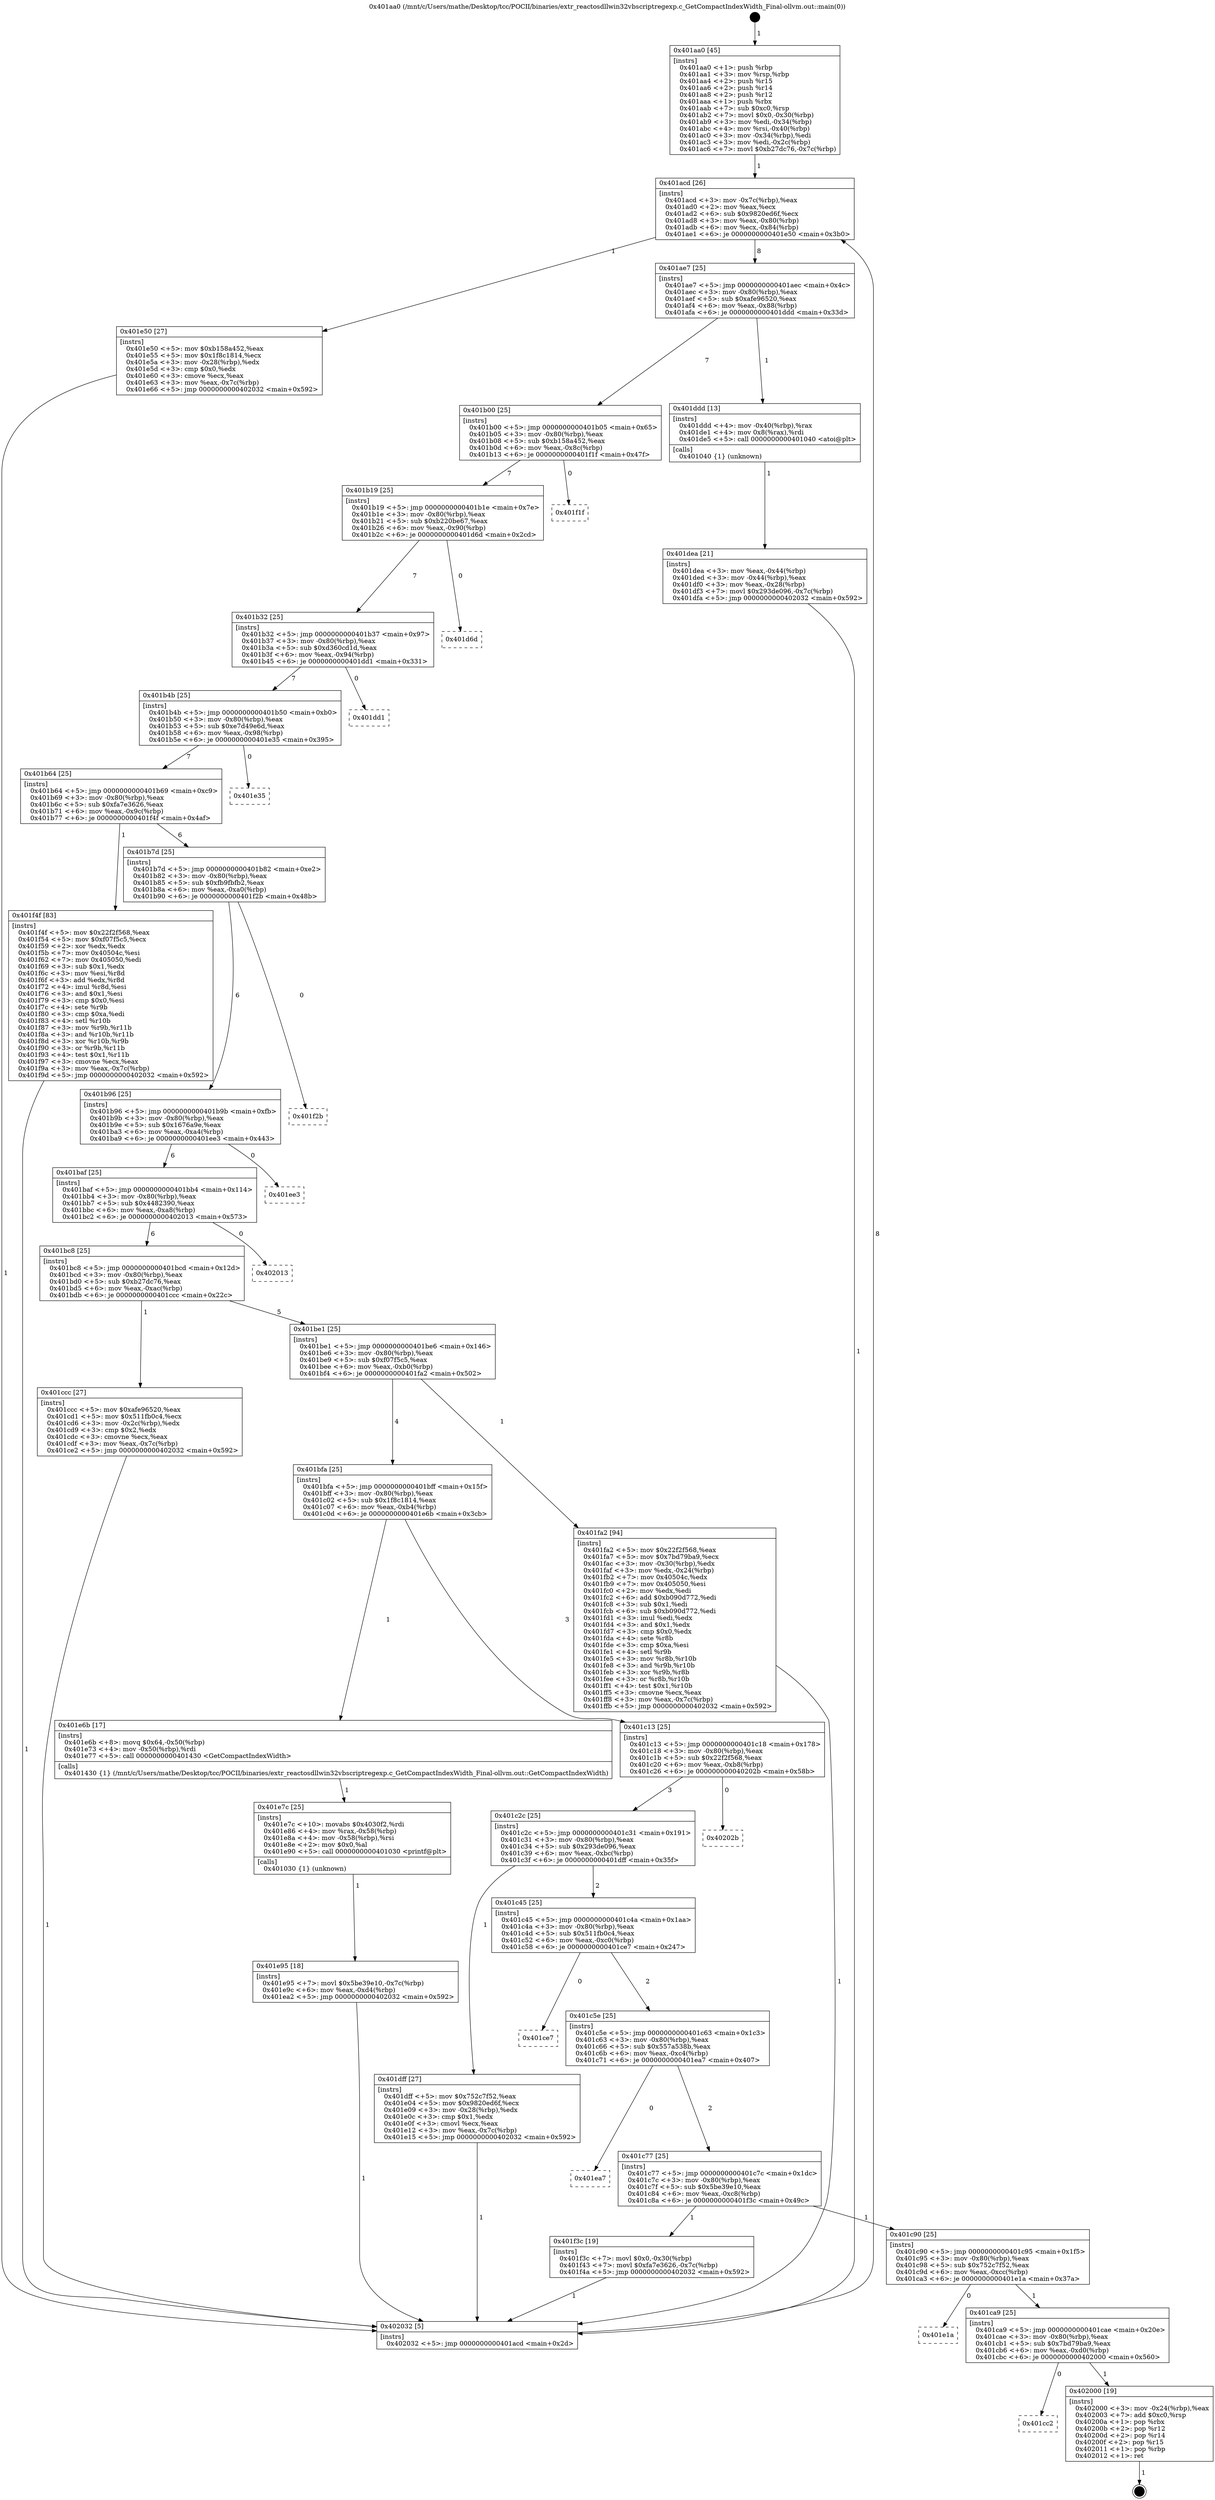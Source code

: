 digraph "0x401aa0" {
  label = "0x401aa0 (/mnt/c/Users/mathe/Desktop/tcc/POCII/binaries/extr_reactosdllwin32vbscriptregexp.c_GetCompactIndexWidth_Final-ollvm.out::main(0))"
  labelloc = "t"
  node[shape=record]

  Entry [label="",width=0.3,height=0.3,shape=circle,fillcolor=black,style=filled]
  "0x401acd" [label="{
     0x401acd [26]\l
     | [instrs]\l
     &nbsp;&nbsp;0x401acd \<+3\>: mov -0x7c(%rbp),%eax\l
     &nbsp;&nbsp;0x401ad0 \<+2\>: mov %eax,%ecx\l
     &nbsp;&nbsp;0x401ad2 \<+6\>: sub $0x9820ed6f,%ecx\l
     &nbsp;&nbsp;0x401ad8 \<+3\>: mov %eax,-0x80(%rbp)\l
     &nbsp;&nbsp;0x401adb \<+6\>: mov %ecx,-0x84(%rbp)\l
     &nbsp;&nbsp;0x401ae1 \<+6\>: je 0000000000401e50 \<main+0x3b0\>\l
  }"]
  "0x401e50" [label="{
     0x401e50 [27]\l
     | [instrs]\l
     &nbsp;&nbsp;0x401e50 \<+5\>: mov $0xb158a452,%eax\l
     &nbsp;&nbsp;0x401e55 \<+5\>: mov $0x1f8c1814,%ecx\l
     &nbsp;&nbsp;0x401e5a \<+3\>: mov -0x28(%rbp),%edx\l
     &nbsp;&nbsp;0x401e5d \<+3\>: cmp $0x0,%edx\l
     &nbsp;&nbsp;0x401e60 \<+3\>: cmove %ecx,%eax\l
     &nbsp;&nbsp;0x401e63 \<+3\>: mov %eax,-0x7c(%rbp)\l
     &nbsp;&nbsp;0x401e66 \<+5\>: jmp 0000000000402032 \<main+0x592\>\l
  }"]
  "0x401ae7" [label="{
     0x401ae7 [25]\l
     | [instrs]\l
     &nbsp;&nbsp;0x401ae7 \<+5\>: jmp 0000000000401aec \<main+0x4c\>\l
     &nbsp;&nbsp;0x401aec \<+3\>: mov -0x80(%rbp),%eax\l
     &nbsp;&nbsp;0x401aef \<+5\>: sub $0xafe96520,%eax\l
     &nbsp;&nbsp;0x401af4 \<+6\>: mov %eax,-0x88(%rbp)\l
     &nbsp;&nbsp;0x401afa \<+6\>: je 0000000000401ddd \<main+0x33d\>\l
  }"]
  Exit [label="",width=0.3,height=0.3,shape=circle,fillcolor=black,style=filled,peripheries=2]
  "0x401ddd" [label="{
     0x401ddd [13]\l
     | [instrs]\l
     &nbsp;&nbsp;0x401ddd \<+4\>: mov -0x40(%rbp),%rax\l
     &nbsp;&nbsp;0x401de1 \<+4\>: mov 0x8(%rax),%rdi\l
     &nbsp;&nbsp;0x401de5 \<+5\>: call 0000000000401040 \<atoi@plt\>\l
     | [calls]\l
     &nbsp;&nbsp;0x401040 \{1\} (unknown)\l
  }"]
  "0x401b00" [label="{
     0x401b00 [25]\l
     | [instrs]\l
     &nbsp;&nbsp;0x401b00 \<+5\>: jmp 0000000000401b05 \<main+0x65\>\l
     &nbsp;&nbsp;0x401b05 \<+3\>: mov -0x80(%rbp),%eax\l
     &nbsp;&nbsp;0x401b08 \<+5\>: sub $0xb158a452,%eax\l
     &nbsp;&nbsp;0x401b0d \<+6\>: mov %eax,-0x8c(%rbp)\l
     &nbsp;&nbsp;0x401b13 \<+6\>: je 0000000000401f1f \<main+0x47f\>\l
  }"]
  "0x401cc2" [label="{
     0x401cc2\l
  }", style=dashed]
  "0x401f1f" [label="{
     0x401f1f\l
  }", style=dashed]
  "0x401b19" [label="{
     0x401b19 [25]\l
     | [instrs]\l
     &nbsp;&nbsp;0x401b19 \<+5\>: jmp 0000000000401b1e \<main+0x7e\>\l
     &nbsp;&nbsp;0x401b1e \<+3\>: mov -0x80(%rbp),%eax\l
     &nbsp;&nbsp;0x401b21 \<+5\>: sub $0xb220be67,%eax\l
     &nbsp;&nbsp;0x401b26 \<+6\>: mov %eax,-0x90(%rbp)\l
     &nbsp;&nbsp;0x401b2c \<+6\>: je 0000000000401d6d \<main+0x2cd\>\l
  }"]
  "0x402000" [label="{
     0x402000 [19]\l
     | [instrs]\l
     &nbsp;&nbsp;0x402000 \<+3\>: mov -0x24(%rbp),%eax\l
     &nbsp;&nbsp;0x402003 \<+7\>: add $0xc0,%rsp\l
     &nbsp;&nbsp;0x40200a \<+1\>: pop %rbx\l
     &nbsp;&nbsp;0x40200b \<+2\>: pop %r12\l
     &nbsp;&nbsp;0x40200d \<+2\>: pop %r14\l
     &nbsp;&nbsp;0x40200f \<+2\>: pop %r15\l
     &nbsp;&nbsp;0x402011 \<+1\>: pop %rbp\l
     &nbsp;&nbsp;0x402012 \<+1\>: ret\l
  }"]
  "0x401d6d" [label="{
     0x401d6d\l
  }", style=dashed]
  "0x401b32" [label="{
     0x401b32 [25]\l
     | [instrs]\l
     &nbsp;&nbsp;0x401b32 \<+5\>: jmp 0000000000401b37 \<main+0x97\>\l
     &nbsp;&nbsp;0x401b37 \<+3\>: mov -0x80(%rbp),%eax\l
     &nbsp;&nbsp;0x401b3a \<+5\>: sub $0xd360cd1d,%eax\l
     &nbsp;&nbsp;0x401b3f \<+6\>: mov %eax,-0x94(%rbp)\l
     &nbsp;&nbsp;0x401b45 \<+6\>: je 0000000000401dd1 \<main+0x331\>\l
  }"]
  "0x401ca9" [label="{
     0x401ca9 [25]\l
     | [instrs]\l
     &nbsp;&nbsp;0x401ca9 \<+5\>: jmp 0000000000401cae \<main+0x20e\>\l
     &nbsp;&nbsp;0x401cae \<+3\>: mov -0x80(%rbp),%eax\l
     &nbsp;&nbsp;0x401cb1 \<+5\>: sub $0x7bd79ba9,%eax\l
     &nbsp;&nbsp;0x401cb6 \<+6\>: mov %eax,-0xd0(%rbp)\l
     &nbsp;&nbsp;0x401cbc \<+6\>: je 0000000000402000 \<main+0x560\>\l
  }"]
  "0x401dd1" [label="{
     0x401dd1\l
  }", style=dashed]
  "0x401b4b" [label="{
     0x401b4b [25]\l
     | [instrs]\l
     &nbsp;&nbsp;0x401b4b \<+5\>: jmp 0000000000401b50 \<main+0xb0\>\l
     &nbsp;&nbsp;0x401b50 \<+3\>: mov -0x80(%rbp),%eax\l
     &nbsp;&nbsp;0x401b53 \<+5\>: sub $0xe7d49e6d,%eax\l
     &nbsp;&nbsp;0x401b58 \<+6\>: mov %eax,-0x98(%rbp)\l
     &nbsp;&nbsp;0x401b5e \<+6\>: je 0000000000401e35 \<main+0x395\>\l
  }"]
  "0x401e1a" [label="{
     0x401e1a\l
  }", style=dashed]
  "0x401e35" [label="{
     0x401e35\l
  }", style=dashed]
  "0x401b64" [label="{
     0x401b64 [25]\l
     | [instrs]\l
     &nbsp;&nbsp;0x401b64 \<+5\>: jmp 0000000000401b69 \<main+0xc9\>\l
     &nbsp;&nbsp;0x401b69 \<+3\>: mov -0x80(%rbp),%eax\l
     &nbsp;&nbsp;0x401b6c \<+5\>: sub $0xfa7e3626,%eax\l
     &nbsp;&nbsp;0x401b71 \<+6\>: mov %eax,-0x9c(%rbp)\l
     &nbsp;&nbsp;0x401b77 \<+6\>: je 0000000000401f4f \<main+0x4af\>\l
  }"]
  "0x401c90" [label="{
     0x401c90 [25]\l
     | [instrs]\l
     &nbsp;&nbsp;0x401c90 \<+5\>: jmp 0000000000401c95 \<main+0x1f5\>\l
     &nbsp;&nbsp;0x401c95 \<+3\>: mov -0x80(%rbp),%eax\l
     &nbsp;&nbsp;0x401c98 \<+5\>: sub $0x752c7f52,%eax\l
     &nbsp;&nbsp;0x401c9d \<+6\>: mov %eax,-0xcc(%rbp)\l
     &nbsp;&nbsp;0x401ca3 \<+6\>: je 0000000000401e1a \<main+0x37a\>\l
  }"]
  "0x401f4f" [label="{
     0x401f4f [83]\l
     | [instrs]\l
     &nbsp;&nbsp;0x401f4f \<+5\>: mov $0x22f2f568,%eax\l
     &nbsp;&nbsp;0x401f54 \<+5\>: mov $0xf07f5c5,%ecx\l
     &nbsp;&nbsp;0x401f59 \<+2\>: xor %edx,%edx\l
     &nbsp;&nbsp;0x401f5b \<+7\>: mov 0x40504c,%esi\l
     &nbsp;&nbsp;0x401f62 \<+7\>: mov 0x405050,%edi\l
     &nbsp;&nbsp;0x401f69 \<+3\>: sub $0x1,%edx\l
     &nbsp;&nbsp;0x401f6c \<+3\>: mov %esi,%r8d\l
     &nbsp;&nbsp;0x401f6f \<+3\>: add %edx,%r8d\l
     &nbsp;&nbsp;0x401f72 \<+4\>: imul %r8d,%esi\l
     &nbsp;&nbsp;0x401f76 \<+3\>: and $0x1,%esi\l
     &nbsp;&nbsp;0x401f79 \<+3\>: cmp $0x0,%esi\l
     &nbsp;&nbsp;0x401f7c \<+4\>: sete %r9b\l
     &nbsp;&nbsp;0x401f80 \<+3\>: cmp $0xa,%edi\l
     &nbsp;&nbsp;0x401f83 \<+4\>: setl %r10b\l
     &nbsp;&nbsp;0x401f87 \<+3\>: mov %r9b,%r11b\l
     &nbsp;&nbsp;0x401f8a \<+3\>: and %r10b,%r11b\l
     &nbsp;&nbsp;0x401f8d \<+3\>: xor %r10b,%r9b\l
     &nbsp;&nbsp;0x401f90 \<+3\>: or %r9b,%r11b\l
     &nbsp;&nbsp;0x401f93 \<+4\>: test $0x1,%r11b\l
     &nbsp;&nbsp;0x401f97 \<+3\>: cmovne %ecx,%eax\l
     &nbsp;&nbsp;0x401f9a \<+3\>: mov %eax,-0x7c(%rbp)\l
     &nbsp;&nbsp;0x401f9d \<+5\>: jmp 0000000000402032 \<main+0x592\>\l
  }"]
  "0x401b7d" [label="{
     0x401b7d [25]\l
     | [instrs]\l
     &nbsp;&nbsp;0x401b7d \<+5\>: jmp 0000000000401b82 \<main+0xe2\>\l
     &nbsp;&nbsp;0x401b82 \<+3\>: mov -0x80(%rbp),%eax\l
     &nbsp;&nbsp;0x401b85 \<+5\>: sub $0xfb9fbfb2,%eax\l
     &nbsp;&nbsp;0x401b8a \<+6\>: mov %eax,-0xa0(%rbp)\l
     &nbsp;&nbsp;0x401b90 \<+6\>: je 0000000000401f2b \<main+0x48b\>\l
  }"]
  "0x401f3c" [label="{
     0x401f3c [19]\l
     | [instrs]\l
     &nbsp;&nbsp;0x401f3c \<+7\>: movl $0x0,-0x30(%rbp)\l
     &nbsp;&nbsp;0x401f43 \<+7\>: movl $0xfa7e3626,-0x7c(%rbp)\l
     &nbsp;&nbsp;0x401f4a \<+5\>: jmp 0000000000402032 \<main+0x592\>\l
  }"]
  "0x401f2b" [label="{
     0x401f2b\l
  }", style=dashed]
  "0x401b96" [label="{
     0x401b96 [25]\l
     | [instrs]\l
     &nbsp;&nbsp;0x401b96 \<+5\>: jmp 0000000000401b9b \<main+0xfb\>\l
     &nbsp;&nbsp;0x401b9b \<+3\>: mov -0x80(%rbp),%eax\l
     &nbsp;&nbsp;0x401b9e \<+5\>: sub $0x1676a9e,%eax\l
     &nbsp;&nbsp;0x401ba3 \<+6\>: mov %eax,-0xa4(%rbp)\l
     &nbsp;&nbsp;0x401ba9 \<+6\>: je 0000000000401ee3 \<main+0x443\>\l
  }"]
  "0x401c77" [label="{
     0x401c77 [25]\l
     | [instrs]\l
     &nbsp;&nbsp;0x401c77 \<+5\>: jmp 0000000000401c7c \<main+0x1dc\>\l
     &nbsp;&nbsp;0x401c7c \<+3\>: mov -0x80(%rbp),%eax\l
     &nbsp;&nbsp;0x401c7f \<+5\>: sub $0x5be39e10,%eax\l
     &nbsp;&nbsp;0x401c84 \<+6\>: mov %eax,-0xc8(%rbp)\l
     &nbsp;&nbsp;0x401c8a \<+6\>: je 0000000000401f3c \<main+0x49c\>\l
  }"]
  "0x401ee3" [label="{
     0x401ee3\l
  }", style=dashed]
  "0x401baf" [label="{
     0x401baf [25]\l
     | [instrs]\l
     &nbsp;&nbsp;0x401baf \<+5\>: jmp 0000000000401bb4 \<main+0x114\>\l
     &nbsp;&nbsp;0x401bb4 \<+3\>: mov -0x80(%rbp),%eax\l
     &nbsp;&nbsp;0x401bb7 \<+5\>: sub $0x4482390,%eax\l
     &nbsp;&nbsp;0x401bbc \<+6\>: mov %eax,-0xa8(%rbp)\l
     &nbsp;&nbsp;0x401bc2 \<+6\>: je 0000000000402013 \<main+0x573\>\l
  }"]
  "0x401ea7" [label="{
     0x401ea7\l
  }", style=dashed]
  "0x402013" [label="{
     0x402013\l
  }", style=dashed]
  "0x401bc8" [label="{
     0x401bc8 [25]\l
     | [instrs]\l
     &nbsp;&nbsp;0x401bc8 \<+5\>: jmp 0000000000401bcd \<main+0x12d\>\l
     &nbsp;&nbsp;0x401bcd \<+3\>: mov -0x80(%rbp),%eax\l
     &nbsp;&nbsp;0x401bd0 \<+5\>: sub $0xb27dc76,%eax\l
     &nbsp;&nbsp;0x401bd5 \<+6\>: mov %eax,-0xac(%rbp)\l
     &nbsp;&nbsp;0x401bdb \<+6\>: je 0000000000401ccc \<main+0x22c\>\l
  }"]
  "0x401c5e" [label="{
     0x401c5e [25]\l
     | [instrs]\l
     &nbsp;&nbsp;0x401c5e \<+5\>: jmp 0000000000401c63 \<main+0x1c3\>\l
     &nbsp;&nbsp;0x401c63 \<+3\>: mov -0x80(%rbp),%eax\l
     &nbsp;&nbsp;0x401c66 \<+5\>: sub $0x557a538b,%eax\l
     &nbsp;&nbsp;0x401c6b \<+6\>: mov %eax,-0xc4(%rbp)\l
     &nbsp;&nbsp;0x401c71 \<+6\>: je 0000000000401ea7 \<main+0x407\>\l
  }"]
  "0x401ccc" [label="{
     0x401ccc [27]\l
     | [instrs]\l
     &nbsp;&nbsp;0x401ccc \<+5\>: mov $0xafe96520,%eax\l
     &nbsp;&nbsp;0x401cd1 \<+5\>: mov $0x511fb0c4,%ecx\l
     &nbsp;&nbsp;0x401cd6 \<+3\>: mov -0x2c(%rbp),%edx\l
     &nbsp;&nbsp;0x401cd9 \<+3\>: cmp $0x2,%edx\l
     &nbsp;&nbsp;0x401cdc \<+3\>: cmovne %ecx,%eax\l
     &nbsp;&nbsp;0x401cdf \<+3\>: mov %eax,-0x7c(%rbp)\l
     &nbsp;&nbsp;0x401ce2 \<+5\>: jmp 0000000000402032 \<main+0x592\>\l
  }"]
  "0x401be1" [label="{
     0x401be1 [25]\l
     | [instrs]\l
     &nbsp;&nbsp;0x401be1 \<+5\>: jmp 0000000000401be6 \<main+0x146\>\l
     &nbsp;&nbsp;0x401be6 \<+3\>: mov -0x80(%rbp),%eax\l
     &nbsp;&nbsp;0x401be9 \<+5\>: sub $0xf07f5c5,%eax\l
     &nbsp;&nbsp;0x401bee \<+6\>: mov %eax,-0xb0(%rbp)\l
     &nbsp;&nbsp;0x401bf4 \<+6\>: je 0000000000401fa2 \<main+0x502\>\l
  }"]
  "0x402032" [label="{
     0x402032 [5]\l
     | [instrs]\l
     &nbsp;&nbsp;0x402032 \<+5\>: jmp 0000000000401acd \<main+0x2d\>\l
  }"]
  "0x401aa0" [label="{
     0x401aa0 [45]\l
     | [instrs]\l
     &nbsp;&nbsp;0x401aa0 \<+1\>: push %rbp\l
     &nbsp;&nbsp;0x401aa1 \<+3\>: mov %rsp,%rbp\l
     &nbsp;&nbsp;0x401aa4 \<+2\>: push %r15\l
     &nbsp;&nbsp;0x401aa6 \<+2\>: push %r14\l
     &nbsp;&nbsp;0x401aa8 \<+2\>: push %r12\l
     &nbsp;&nbsp;0x401aaa \<+1\>: push %rbx\l
     &nbsp;&nbsp;0x401aab \<+7\>: sub $0xc0,%rsp\l
     &nbsp;&nbsp;0x401ab2 \<+7\>: movl $0x0,-0x30(%rbp)\l
     &nbsp;&nbsp;0x401ab9 \<+3\>: mov %edi,-0x34(%rbp)\l
     &nbsp;&nbsp;0x401abc \<+4\>: mov %rsi,-0x40(%rbp)\l
     &nbsp;&nbsp;0x401ac0 \<+3\>: mov -0x34(%rbp),%edi\l
     &nbsp;&nbsp;0x401ac3 \<+3\>: mov %edi,-0x2c(%rbp)\l
     &nbsp;&nbsp;0x401ac6 \<+7\>: movl $0xb27dc76,-0x7c(%rbp)\l
  }"]
  "0x401dea" [label="{
     0x401dea [21]\l
     | [instrs]\l
     &nbsp;&nbsp;0x401dea \<+3\>: mov %eax,-0x44(%rbp)\l
     &nbsp;&nbsp;0x401ded \<+3\>: mov -0x44(%rbp),%eax\l
     &nbsp;&nbsp;0x401df0 \<+3\>: mov %eax,-0x28(%rbp)\l
     &nbsp;&nbsp;0x401df3 \<+7\>: movl $0x293de096,-0x7c(%rbp)\l
     &nbsp;&nbsp;0x401dfa \<+5\>: jmp 0000000000402032 \<main+0x592\>\l
  }"]
  "0x401ce7" [label="{
     0x401ce7\l
  }", style=dashed]
  "0x401fa2" [label="{
     0x401fa2 [94]\l
     | [instrs]\l
     &nbsp;&nbsp;0x401fa2 \<+5\>: mov $0x22f2f568,%eax\l
     &nbsp;&nbsp;0x401fa7 \<+5\>: mov $0x7bd79ba9,%ecx\l
     &nbsp;&nbsp;0x401fac \<+3\>: mov -0x30(%rbp),%edx\l
     &nbsp;&nbsp;0x401faf \<+3\>: mov %edx,-0x24(%rbp)\l
     &nbsp;&nbsp;0x401fb2 \<+7\>: mov 0x40504c,%edx\l
     &nbsp;&nbsp;0x401fb9 \<+7\>: mov 0x405050,%esi\l
     &nbsp;&nbsp;0x401fc0 \<+2\>: mov %edx,%edi\l
     &nbsp;&nbsp;0x401fc2 \<+6\>: add $0xb090d772,%edi\l
     &nbsp;&nbsp;0x401fc8 \<+3\>: sub $0x1,%edi\l
     &nbsp;&nbsp;0x401fcb \<+6\>: sub $0xb090d772,%edi\l
     &nbsp;&nbsp;0x401fd1 \<+3\>: imul %edi,%edx\l
     &nbsp;&nbsp;0x401fd4 \<+3\>: and $0x1,%edx\l
     &nbsp;&nbsp;0x401fd7 \<+3\>: cmp $0x0,%edx\l
     &nbsp;&nbsp;0x401fda \<+4\>: sete %r8b\l
     &nbsp;&nbsp;0x401fde \<+3\>: cmp $0xa,%esi\l
     &nbsp;&nbsp;0x401fe1 \<+4\>: setl %r9b\l
     &nbsp;&nbsp;0x401fe5 \<+3\>: mov %r8b,%r10b\l
     &nbsp;&nbsp;0x401fe8 \<+3\>: and %r9b,%r10b\l
     &nbsp;&nbsp;0x401feb \<+3\>: xor %r9b,%r8b\l
     &nbsp;&nbsp;0x401fee \<+3\>: or %r8b,%r10b\l
     &nbsp;&nbsp;0x401ff1 \<+4\>: test $0x1,%r10b\l
     &nbsp;&nbsp;0x401ff5 \<+3\>: cmovne %ecx,%eax\l
     &nbsp;&nbsp;0x401ff8 \<+3\>: mov %eax,-0x7c(%rbp)\l
     &nbsp;&nbsp;0x401ffb \<+5\>: jmp 0000000000402032 \<main+0x592\>\l
  }"]
  "0x401bfa" [label="{
     0x401bfa [25]\l
     | [instrs]\l
     &nbsp;&nbsp;0x401bfa \<+5\>: jmp 0000000000401bff \<main+0x15f\>\l
     &nbsp;&nbsp;0x401bff \<+3\>: mov -0x80(%rbp),%eax\l
     &nbsp;&nbsp;0x401c02 \<+5\>: sub $0x1f8c1814,%eax\l
     &nbsp;&nbsp;0x401c07 \<+6\>: mov %eax,-0xb4(%rbp)\l
     &nbsp;&nbsp;0x401c0d \<+6\>: je 0000000000401e6b \<main+0x3cb\>\l
  }"]
  "0x401e95" [label="{
     0x401e95 [18]\l
     | [instrs]\l
     &nbsp;&nbsp;0x401e95 \<+7\>: movl $0x5be39e10,-0x7c(%rbp)\l
     &nbsp;&nbsp;0x401e9c \<+6\>: mov %eax,-0xd4(%rbp)\l
     &nbsp;&nbsp;0x401ea2 \<+5\>: jmp 0000000000402032 \<main+0x592\>\l
  }"]
  "0x401e6b" [label="{
     0x401e6b [17]\l
     | [instrs]\l
     &nbsp;&nbsp;0x401e6b \<+8\>: movq $0x64,-0x50(%rbp)\l
     &nbsp;&nbsp;0x401e73 \<+4\>: mov -0x50(%rbp),%rdi\l
     &nbsp;&nbsp;0x401e77 \<+5\>: call 0000000000401430 \<GetCompactIndexWidth\>\l
     | [calls]\l
     &nbsp;&nbsp;0x401430 \{1\} (/mnt/c/Users/mathe/Desktop/tcc/POCII/binaries/extr_reactosdllwin32vbscriptregexp.c_GetCompactIndexWidth_Final-ollvm.out::GetCompactIndexWidth)\l
  }"]
  "0x401c13" [label="{
     0x401c13 [25]\l
     | [instrs]\l
     &nbsp;&nbsp;0x401c13 \<+5\>: jmp 0000000000401c18 \<main+0x178\>\l
     &nbsp;&nbsp;0x401c18 \<+3\>: mov -0x80(%rbp),%eax\l
     &nbsp;&nbsp;0x401c1b \<+5\>: sub $0x22f2f568,%eax\l
     &nbsp;&nbsp;0x401c20 \<+6\>: mov %eax,-0xb8(%rbp)\l
     &nbsp;&nbsp;0x401c26 \<+6\>: je 000000000040202b \<main+0x58b\>\l
  }"]
  "0x401e7c" [label="{
     0x401e7c [25]\l
     | [instrs]\l
     &nbsp;&nbsp;0x401e7c \<+10\>: movabs $0x4030f2,%rdi\l
     &nbsp;&nbsp;0x401e86 \<+4\>: mov %rax,-0x58(%rbp)\l
     &nbsp;&nbsp;0x401e8a \<+4\>: mov -0x58(%rbp),%rsi\l
     &nbsp;&nbsp;0x401e8e \<+2\>: mov $0x0,%al\l
     &nbsp;&nbsp;0x401e90 \<+5\>: call 0000000000401030 \<printf@plt\>\l
     | [calls]\l
     &nbsp;&nbsp;0x401030 \{1\} (unknown)\l
  }"]
  "0x40202b" [label="{
     0x40202b\l
  }", style=dashed]
  "0x401c2c" [label="{
     0x401c2c [25]\l
     | [instrs]\l
     &nbsp;&nbsp;0x401c2c \<+5\>: jmp 0000000000401c31 \<main+0x191\>\l
     &nbsp;&nbsp;0x401c31 \<+3\>: mov -0x80(%rbp),%eax\l
     &nbsp;&nbsp;0x401c34 \<+5\>: sub $0x293de096,%eax\l
     &nbsp;&nbsp;0x401c39 \<+6\>: mov %eax,-0xbc(%rbp)\l
     &nbsp;&nbsp;0x401c3f \<+6\>: je 0000000000401dff \<main+0x35f\>\l
  }"]
  "0x401c45" [label="{
     0x401c45 [25]\l
     | [instrs]\l
     &nbsp;&nbsp;0x401c45 \<+5\>: jmp 0000000000401c4a \<main+0x1aa\>\l
     &nbsp;&nbsp;0x401c4a \<+3\>: mov -0x80(%rbp),%eax\l
     &nbsp;&nbsp;0x401c4d \<+5\>: sub $0x511fb0c4,%eax\l
     &nbsp;&nbsp;0x401c52 \<+6\>: mov %eax,-0xc0(%rbp)\l
     &nbsp;&nbsp;0x401c58 \<+6\>: je 0000000000401ce7 \<main+0x247\>\l
  }"]
  "0x401dff" [label="{
     0x401dff [27]\l
     | [instrs]\l
     &nbsp;&nbsp;0x401dff \<+5\>: mov $0x752c7f52,%eax\l
     &nbsp;&nbsp;0x401e04 \<+5\>: mov $0x9820ed6f,%ecx\l
     &nbsp;&nbsp;0x401e09 \<+3\>: mov -0x28(%rbp),%edx\l
     &nbsp;&nbsp;0x401e0c \<+3\>: cmp $0x1,%edx\l
     &nbsp;&nbsp;0x401e0f \<+3\>: cmovl %ecx,%eax\l
     &nbsp;&nbsp;0x401e12 \<+3\>: mov %eax,-0x7c(%rbp)\l
     &nbsp;&nbsp;0x401e15 \<+5\>: jmp 0000000000402032 \<main+0x592\>\l
  }"]
  Entry -> "0x401aa0" [label=" 1"]
  "0x401acd" -> "0x401e50" [label=" 1"]
  "0x401acd" -> "0x401ae7" [label=" 8"]
  "0x402000" -> Exit [label=" 1"]
  "0x401ae7" -> "0x401ddd" [label=" 1"]
  "0x401ae7" -> "0x401b00" [label=" 7"]
  "0x401ca9" -> "0x401cc2" [label=" 0"]
  "0x401b00" -> "0x401f1f" [label=" 0"]
  "0x401b00" -> "0x401b19" [label=" 7"]
  "0x401ca9" -> "0x402000" [label=" 1"]
  "0x401b19" -> "0x401d6d" [label=" 0"]
  "0x401b19" -> "0x401b32" [label=" 7"]
  "0x401c90" -> "0x401ca9" [label=" 1"]
  "0x401b32" -> "0x401dd1" [label=" 0"]
  "0x401b32" -> "0x401b4b" [label=" 7"]
  "0x401c90" -> "0x401e1a" [label=" 0"]
  "0x401b4b" -> "0x401e35" [label=" 0"]
  "0x401b4b" -> "0x401b64" [label=" 7"]
  "0x401fa2" -> "0x402032" [label=" 1"]
  "0x401b64" -> "0x401f4f" [label=" 1"]
  "0x401b64" -> "0x401b7d" [label=" 6"]
  "0x401f4f" -> "0x402032" [label=" 1"]
  "0x401b7d" -> "0x401f2b" [label=" 0"]
  "0x401b7d" -> "0x401b96" [label=" 6"]
  "0x401f3c" -> "0x402032" [label=" 1"]
  "0x401b96" -> "0x401ee3" [label=" 0"]
  "0x401b96" -> "0x401baf" [label=" 6"]
  "0x401c77" -> "0x401f3c" [label=" 1"]
  "0x401baf" -> "0x402013" [label=" 0"]
  "0x401baf" -> "0x401bc8" [label=" 6"]
  "0x401c77" -> "0x401c90" [label=" 1"]
  "0x401bc8" -> "0x401ccc" [label=" 1"]
  "0x401bc8" -> "0x401be1" [label=" 5"]
  "0x401ccc" -> "0x402032" [label=" 1"]
  "0x401aa0" -> "0x401acd" [label=" 1"]
  "0x402032" -> "0x401acd" [label=" 8"]
  "0x401ddd" -> "0x401dea" [label=" 1"]
  "0x401dea" -> "0x402032" [label=" 1"]
  "0x401c5e" -> "0x401ea7" [label=" 0"]
  "0x401be1" -> "0x401fa2" [label=" 1"]
  "0x401be1" -> "0x401bfa" [label=" 4"]
  "0x401c5e" -> "0x401c77" [label=" 2"]
  "0x401bfa" -> "0x401e6b" [label=" 1"]
  "0x401bfa" -> "0x401c13" [label=" 3"]
  "0x401c45" -> "0x401ce7" [label=" 0"]
  "0x401c13" -> "0x40202b" [label=" 0"]
  "0x401c13" -> "0x401c2c" [label=" 3"]
  "0x401c45" -> "0x401c5e" [label=" 2"]
  "0x401c2c" -> "0x401dff" [label=" 1"]
  "0x401c2c" -> "0x401c45" [label=" 2"]
  "0x401dff" -> "0x402032" [label=" 1"]
  "0x401e50" -> "0x402032" [label=" 1"]
  "0x401e6b" -> "0x401e7c" [label=" 1"]
  "0x401e7c" -> "0x401e95" [label=" 1"]
  "0x401e95" -> "0x402032" [label=" 1"]
}
